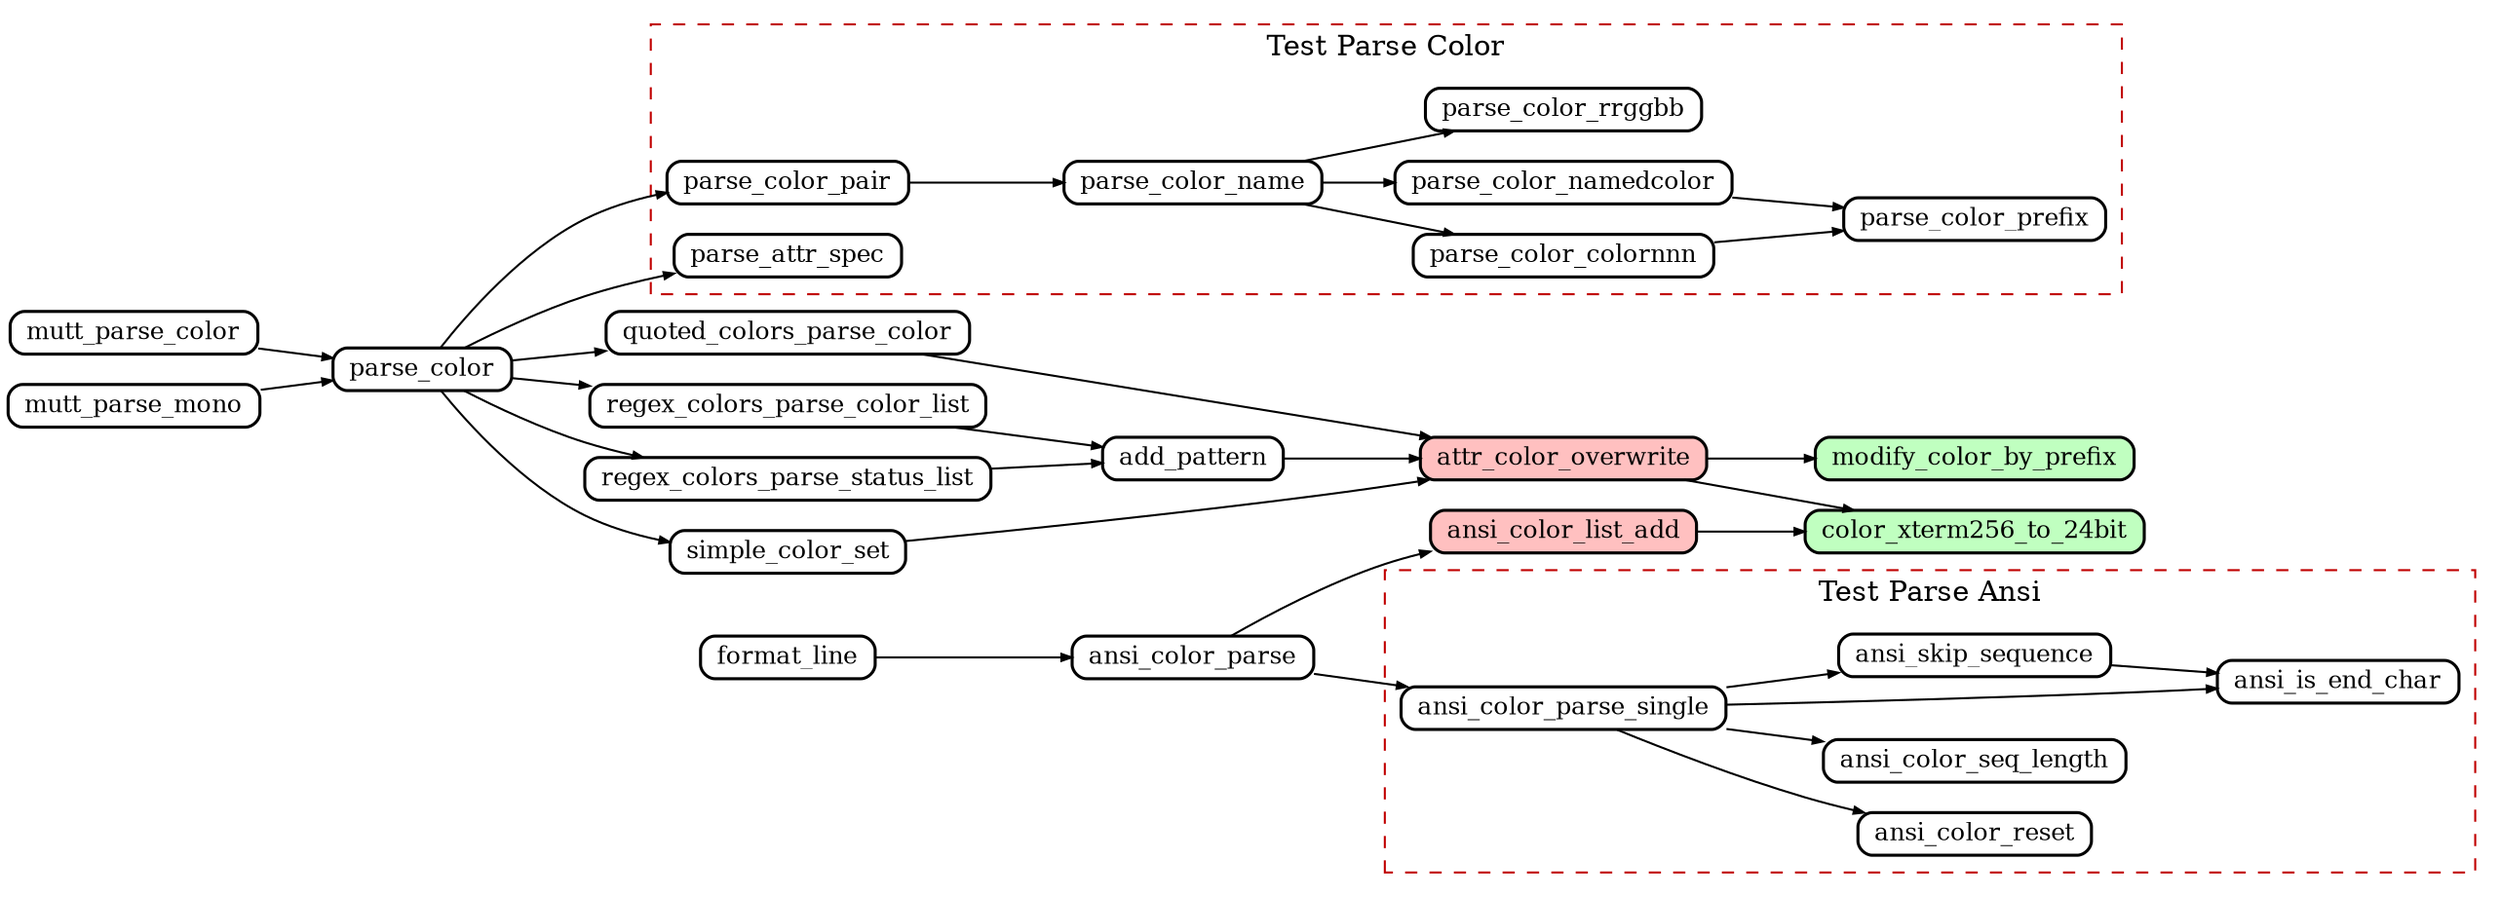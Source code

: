 digraph callgraph {
	// 2023-10-14 mutt_parse_color()
	graph [
		rankdir="LR"
		nodesep="0.2"
		ranksep="0.5"
		compound="true"
	]

	node [
		shape="Mrecord"
		fontsize="12"
		fillcolor="#ffffff"
		style="filled"
		height="0.2"
		penwidth="1.5"
		color="black"
	]

	edge [
		penwidth="1.0"
		arrowsize="0.5"
	]

	// Call curses_color_new()
	node [ fillcolor="#ffc0c0" ]
	ansi_color_list_add
	attr_color_overwrite

	// Conversion
	node [ fillcolor="#c0ffc0" ]
	color_xterm256_to_24bit
	modify_color_by_prefix

	node [ fillcolor="#ffffff" ]

	subgraph cluster_parse_ansi
	{
		label="Test Parse Ansi"
		fontcolor="black"
		color="#c00000"
		style="dashed"

		ansi_color_parse_single -> ansi_color_reset
		ansi_color_parse_single -> ansi_color_seq_length
		ansi_color_parse_single -> ansi_is_end_char
		ansi_color_parse_single -> ansi_skip_sequence
		ansi_skip_sequence      -> ansi_is_end_char
	}

	subgraph cluster_parse_color
	{
		label="Test Parse Color"
		fontcolor="black"
		color="#c00000"
		style="dashed"

		parse_color_colornnn   -> parse_color_prefix
		parse_color_name       -> parse_color_colornnn
		parse_color_name       -> parse_color_namedcolor
		parse_color_name       -> parse_color_rrggbb
		parse_color_namedcolor -> parse_color_prefix
		parse_color_pair       -> parse_color_name
		parse_attr_spec
	}

	add_pattern                    -> attr_color_overwrite
	ansi_color_list_add            -> color_xterm256_to_24bit
	ansi_color_parse               -> ansi_color_list_add
	ansi_color_parse               -> ansi_color_parse_single
	attr_color_overwrite           -> color_xterm256_to_24bit
	attr_color_overwrite           -> modify_color_by_prefix
	format_line                    -> ansi_color_parse
	mutt_parse_color               -> parse_color
	mutt_parse_mono                -> parse_color
	parse_color                    -> parse_attr_spec
	parse_color                    -> parse_color_pair
	parse_color                    -> quoted_colors_parse_color
	parse_color                    -> regex_colors_parse_color_list
	parse_color                    -> regex_colors_parse_status_list
	parse_color                    -> simple_color_set
	quoted_colors_parse_color      -> attr_color_overwrite
	regex_colors_parse_color_list  -> add_pattern
	regex_colors_parse_status_list -> add_pattern
	simple_color_set               -> attr_color_overwrite

}
